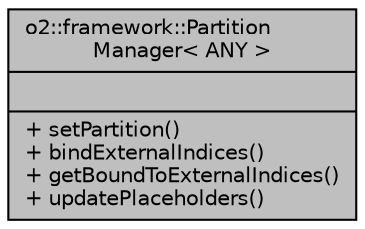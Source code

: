 digraph "o2::framework::PartitionManager&lt; ANY &gt;"
{
 // INTERACTIVE_SVG=YES
  bgcolor="transparent";
  edge [fontname="Helvetica",fontsize="10",labelfontname="Helvetica",labelfontsize="10"];
  node [fontname="Helvetica",fontsize="10",shape=record];
  Node1 [label="{o2::framework::Partition\lManager\< ANY \>\n||+ setPartition()\l+ bindExternalIndices()\l+ getBoundToExternalIndices()\l+ updatePlaceholders()\l}",height=0.2,width=0.4,color="black", fillcolor="grey75", style="filled", fontcolor="black"];
}
